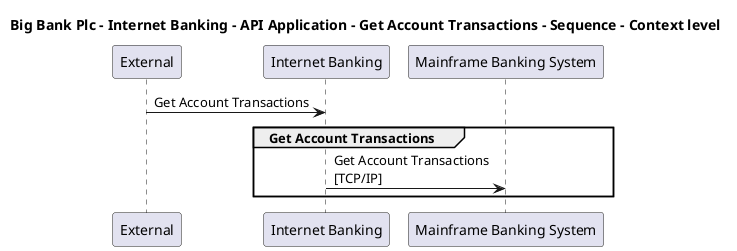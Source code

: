 @startuml

title Big Bank Plc - Internet Banking - API Application - Get Account Transactions - Sequence - Context level

participant "External" as C4InterFlow.SoftwareSystems.ExternalSystem
participant "Internet Banking" as BigBankPlc.SoftwareSystems.InternetBanking
participant "Mainframe Banking System" as BigBankPlc.SoftwareSystems.MainframeBankingSystem

C4InterFlow.SoftwareSystems.ExternalSystem -> BigBankPlc.SoftwareSystems.InternetBanking : Get Account Transactions
group Get Account Transactions
BigBankPlc.SoftwareSystems.InternetBanking -> BigBankPlc.SoftwareSystems.MainframeBankingSystem : Get Account Transactions\n[TCP/IP]
end


@enduml
